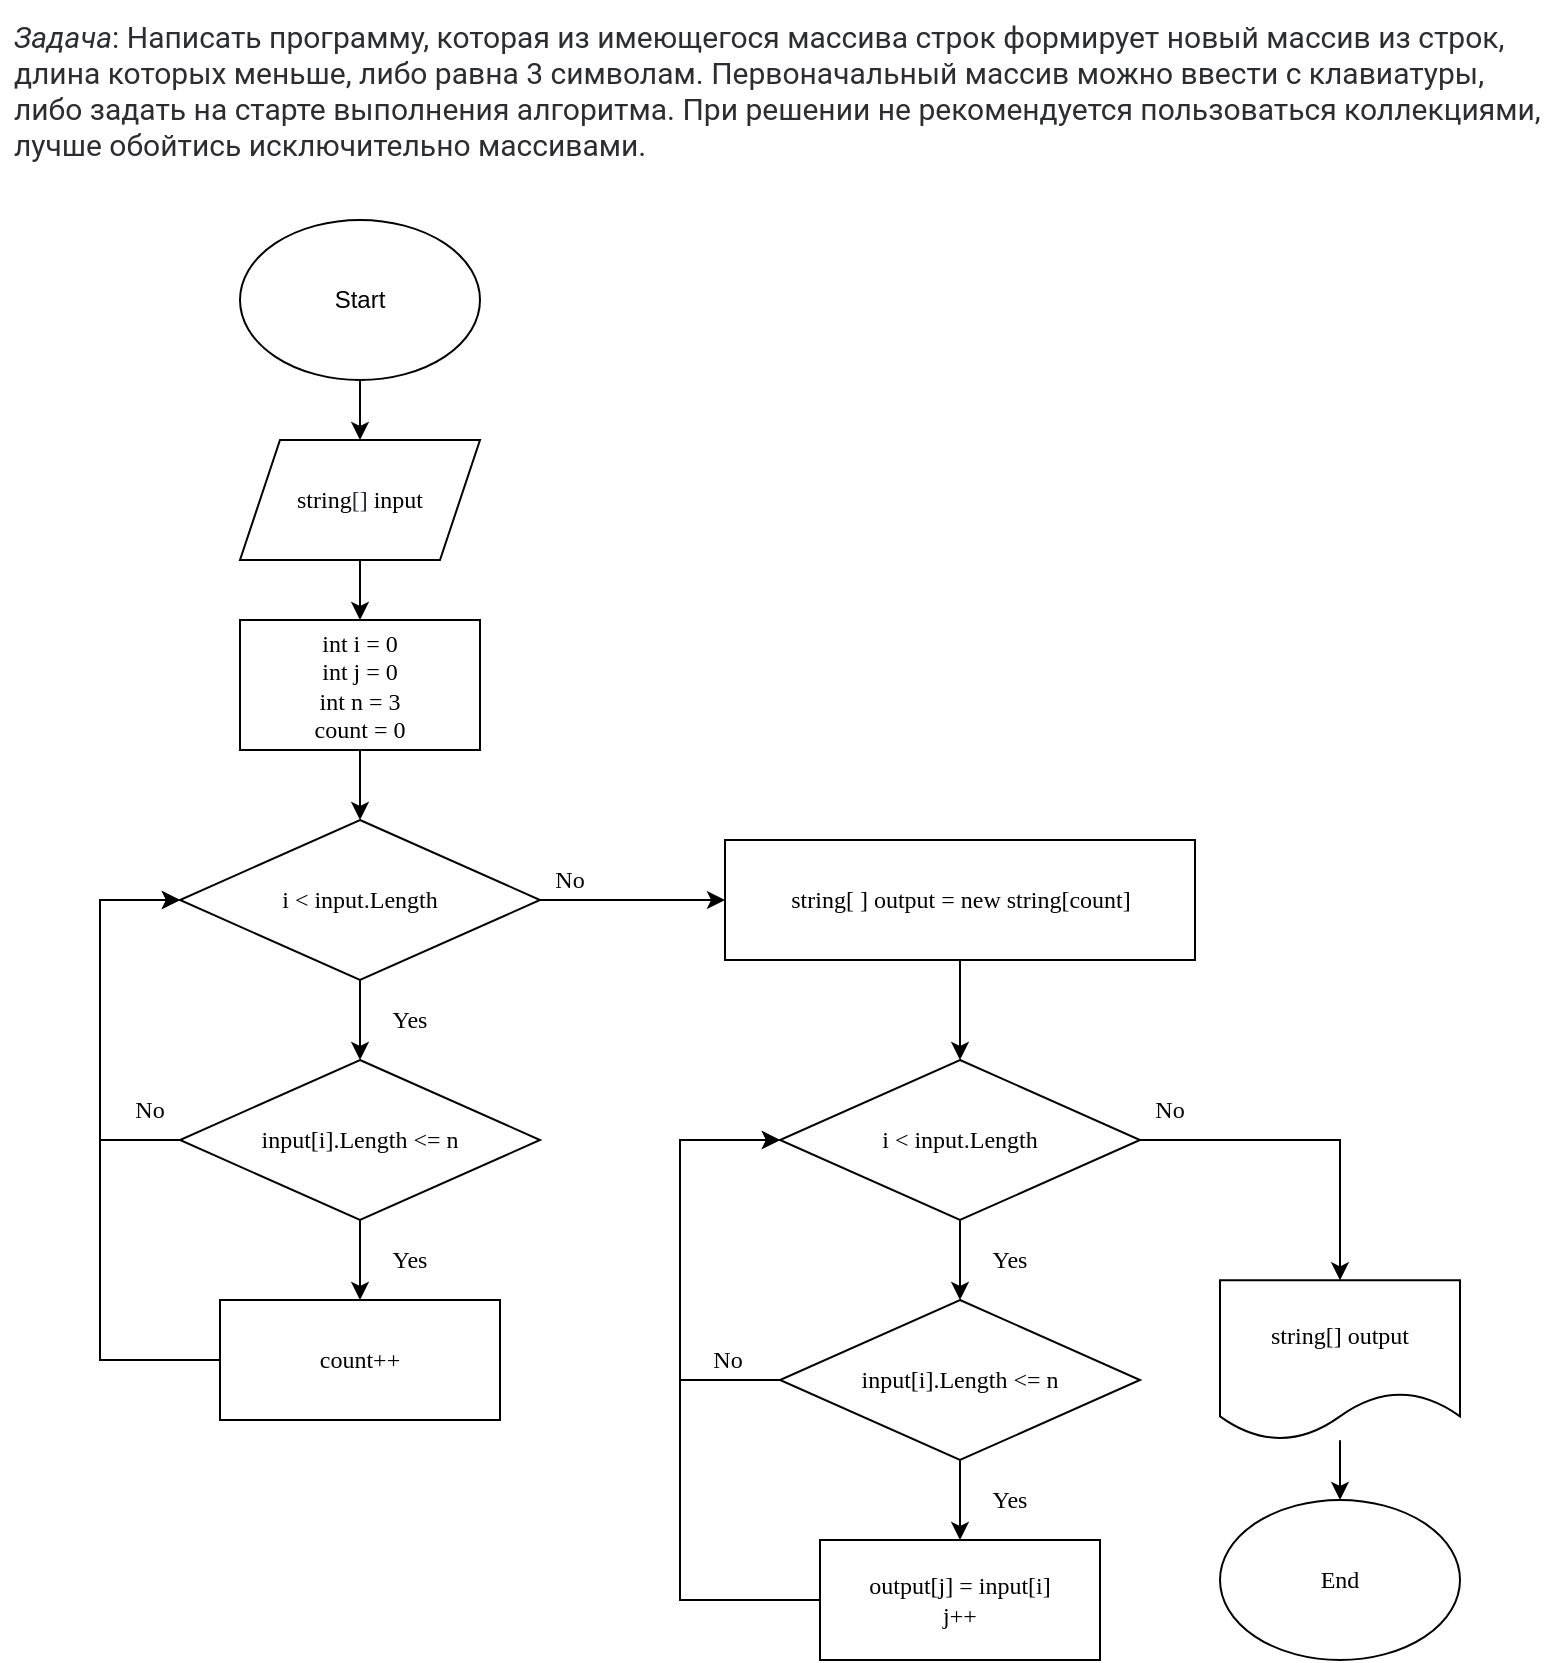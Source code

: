 <mxfile version="20.8.23" type="device"><diagram name="Страница 1" id="D6-qpD2QD2WJp0TEqOyw"><mxGraphModel dx="1434" dy="796" grid="1" gridSize="10" guides="1" tooltips="1" connect="1" arrows="1" fold="1" page="1" pageScale="1" pageWidth="827" pageHeight="1169" math="0" shadow="0"><root><mxCell id="0"/><mxCell id="1" parent="0"/><mxCell id="1KBPL1E__WeKD2FQwBX9-2" value="&lt;div style=&quot;text-align: left;&quot;&gt;&lt;em style=&quot;background-color: rgb(255, 255, 255); color: rgb(44, 45, 48); font-family: Roboto, &amp;quot;San Francisco&amp;quot;, &amp;quot;Helvetica Neue&amp;quot;, Helvetica, Arial; font-size: 15px; box-sizing: border-box;&quot;&gt;Задача&lt;/em&gt;&lt;span style=&quot;background-color: rgb(255, 255, 255); color: rgb(44, 45, 48); font-family: Roboto, &amp;quot;San Francisco&amp;quot;, &amp;quot;Helvetica Neue&amp;quot;, Helvetica, Arial; font-size: 15px;&quot;&gt;: Написать программу, которая из имеющегося массива строк формирует новый массив из строк,&amp;nbsp;&lt;/span&gt;&lt;br&gt;&lt;/div&gt;&lt;em style=&quot;box-sizing: border-box; color: rgb(44, 45, 48); font-family: Roboto, &amp;quot;San Francisco&amp;quot;, &amp;quot;Helvetica Neue&amp;quot;, Helvetica, Arial; font-size: 15px; font-variant-ligatures: normal; font-variant-caps: normal; font-weight: 400; letter-spacing: normal; orphans: 2; text-indent: 0px; text-transform: none; widows: 2; word-spacing: 0px; -webkit-text-stroke-width: 0px; background-color: rgb(255, 255, 255); text-decoration-thickness: initial; text-decoration-style: initial; text-decoration-color: initial;&quot;&gt;&lt;div style=&quot;text-align: left;&quot;&gt;&lt;span style=&quot;font-style: normal;&quot;&gt;длина которых меньше, либо равна 3 символам.&amp;nbsp;&lt;/span&gt;&lt;span style=&quot;font-style: normal;&quot;&gt;Первоначальный массив можно ввести с клавиатуры,&amp;nbsp;&lt;/span&gt;&lt;/div&gt;&lt;div style=&quot;text-align: left;&quot;&gt;&lt;span style=&quot;font-style: normal;&quot;&gt;либо задать на старте выполнения алгоритма. При решении не рекомендуется пользоваться коллекциями,&amp;nbsp;&lt;/span&gt;&lt;/div&gt;&lt;div style=&quot;text-align: left;&quot;&gt;&lt;span style=&quot;font-style: normal;&quot;&gt;лучше обойтись исключительно массивами.&lt;/span&gt;&lt;/div&gt;&lt;/em&gt;" style="text;html=1;align=center;verticalAlign=middle;resizable=0;points=[];autosize=1;strokeColor=none;fillColor=none;" parent="1" vertex="1"><mxGeometry x="24" y="70" width="780" height="90" as="geometry"/></mxCell><mxCell id="JLvJo4VUmA9LXhmviEnV-1" style="edgeStyle=orthogonalEdgeStyle;rounded=0;orthogonalLoop=1;jettySize=auto;html=1;exitX=0.5;exitY=1;exitDx=0;exitDy=0;entryX=0.5;entryY=0;entryDx=0;entryDy=0;fontFamily=Verdana;" parent="1" source="JLvJo4VUmA9LXhmviEnV-2" target="JLvJo4VUmA9LXhmviEnV-18" edge="1"><mxGeometry relative="1" as="geometry"/></mxCell><mxCell id="JLvJo4VUmA9LXhmviEnV-2" value="Start" style="ellipse;whiteSpace=wrap;html=1;" parent="1" vertex="1"><mxGeometry x="144" y="180" width="120" height="80" as="geometry"/></mxCell><mxCell id="JLvJo4VUmA9LXhmviEnV-6" value="" style="edgeStyle=orthogonalEdgeStyle;rounded=0;orthogonalLoop=1;jettySize=auto;html=1;fontFamily=Verdana;" parent="1" source="JLvJo4VUmA9LXhmviEnV-7" target="JLvJo4VUmA9LXhmviEnV-16" edge="1"><mxGeometry relative="1" as="geometry"/></mxCell><mxCell id="JLvJo4VUmA9LXhmviEnV-7" value="&lt;div style=&quot;text-align: start;&quot;&gt;&lt;span style=&quot;background-color: initial;&quot;&gt;string&lt;/span&gt;&lt;span style=&quot;background-color: initial;&quot;&gt;[]&lt;/span&gt;&lt;span style=&quot;background-color: initial;&quot;&gt;&amp;nbsp;&lt;/span&gt;&lt;font&gt;&lt;span style=&quot;background-color: rgb(255, 255, 255);&quot;&gt;output&lt;/span&gt;&lt;/font&gt;&lt;/div&gt;" style="shape=document;whiteSpace=wrap;html=1;boundedLbl=1;fontFamily=Verdana;" parent="1" vertex="1"><mxGeometry x="634" y="710.17" width="120" height="80" as="geometry"/></mxCell><mxCell id="JLvJo4VUmA9LXhmviEnV-14" style="edgeStyle=orthogonalEdgeStyle;rounded=0;orthogonalLoop=1;jettySize=auto;html=1;entryX=0.5;entryY=0;entryDx=0;entryDy=0;fontFamily=Verdana;" parent="1" source="JLvJo4VUmA9LXhmviEnV-15" target="w1wntjRhNqdgAZd0dlEy-1" edge="1"><mxGeometry relative="1" as="geometry"><mxPoint x="204" y="475" as="targetPoint"/></mxGeometry></mxCell><mxCell id="JLvJo4VUmA9LXhmviEnV-15" value="int i = 0&lt;br&gt;int j = 0&lt;br&gt;int n = 3&lt;br&gt;count = 0" style="rounded=0;whiteSpace=wrap;html=1;fontFamily=Verdana;" parent="1" vertex="1"><mxGeometry x="144" y="380" width="120" height="65" as="geometry"/></mxCell><mxCell id="JLvJo4VUmA9LXhmviEnV-16" value="End" style="ellipse;whiteSpace=wrap;html=1;fontFamily=Verdana;" parent="1" vertex="1"><mxGeometry x="634" y="820" width="120" height="80" as="geometry"/></mxCell><mxCell id="JLvJo4VUmA9LXhmviEnV-17" style="edgeStyle=orthogonalEdgeStyle;rounded=0;orthogonalLoop=1;jettySize=auto;html=1;exitX=0.5;exitY=1;exitDx=0;exitDy=0;entryX=0.5;entryY=0;entryDx=0;entryDy=0;fontFamily=Verdana;" parent="1" source="JLvJo4VUmA9LXhmviEnV-18" target="JLvJo4VUmA9LXhmviEnV-15" edge="1"><mxGeometry relative="1" as="geometry"/></mxCell><mxCell id="JLvJo4VUmA9LXhmviEnV-18" value="string&lt;span style=&quot;color: rgb(36, 41, 47); text-align: start; background-color: rgb(255, 255, 255);&quot;&gt;[] &lt;/span&gt;&lt;span style=&quot;box-sizing: border-box; color: var(--color-prettylights-syntax-entity); text-align: start; background-color: rgb(255, 255, 255);&quot; class=&quot;pl-en&quot;&gt;input&lt;/span&gt;" style="shape=parallelogram;perimeter=parallelogramPerimeter;whiteSpace=wrap;html=1;fixedSize=1;fontFamily=Verdana;" parent="1" vertex="1"><mxGeometry x="144" y="290" width="120" height="60" as="geometry"/></mxCell><mxCell id="w1wntjRhNqdgAZd0dlEy-4" value="" style="edgeStyle=orthogonalEdgeStyle;rounded=0;orthogonalLoop=1;jettySize=auto;html=1;fontFamily=Verdana;" edge="1" parent="1" source="w1wntjRhNqdgAZd0dlEy-1" target="w1wntjRhNqdgAZd0dlEy-3"><mxGeometry relative="1" as="geometry"/></mxCell><mxCell id="w1wntjRhNqdgAZd0dlEy-11" value="" style="edgeStyle=orthogonalEdgeStyle;rounded=0;orthogonalLoop=1;jettySize=auto;html=1;fontFamily=Verdana;" edge="1" parent="1" source="w1wntjRhNqdgAZd0dlEy-1" target="w1wntjRhNqdgAZd0dlEy-10"><mxGeometry relative="1" as="geometry"/></mxCell><mxCell id="w1wntjRhNqdgAZd0dlEy-1" value="i &amp;lt; input.Length" style="rhombus;whiteSpace=wrap;html=1;fontFamily=Verdana;" vertex="1" parent="1"><mxGeometry x="114" y="480" width="180" height="80" as="geometry"/></mxCell><mxCell id="w1wntjRhNqdgAZd0dlEy-6" value="" style="edgeStyle=orthogonalEdgeStyle;rounded=0;orthogonalLoop=1;jettySize=auto;html=1;fontFamily=Verdana;" edge="1" parent="1" source="w1wntjRhNqdgAZd0dlEy-3" target="w1wntjRhNqdgAZd0dlEy-5"><mxGeometry relative="1" as="geometry"/></mxCell><mxCell id="w1wntjRhNqdgAZd0dlEy-9" style="edgeStyle=orthogonalEdgeStyle;rounded=0;orthogonalLoop=1;jettySize=auto;html=1;exitX=0;exitY=0.5;exitDx=0;exitDy=0;entryX=0;entryY=0.5;entryDx=0;entryDy=0;fontFamily=Verdana;" edge="1" parent="1" source="w1wntjRhNqdgAZd0dlEy-3" target="w1wntjRhNqdgAZd0dlEy-1"><mxGeometry relative="1" as="geometry"><Array as="points"><mxPoint x="74" y="640"/><mxPoint x="74" y="520"/></Array></mxGeometry></mxCell><mxCell id="w1wntjRhNqdgAZd0dlEy-3" value="input[i].Length &amp;lt;= n" style="rhombus;whiteSpace=wrap;html=1;fontFamily=Verdana;" vertex="1" parent="1"><mxGeometry x="114" y="600" width="180" height="80" as="geometry"/></mxCell><mxCell id="w1wntjRhNqdgAZd0dlEy-8" style="edgeStyle=orthogonalEdgeStyle;rounded=0;orthogonalLoop=1;jettySize=auto;html=1;exitX=0;exitY=0.5;exitDx=0;exitDy=0;entryX=0;entryY=0.5;entryDx=0;entryDy=0;fontFamily=Verdana;" edge="1" parent="1" source="w1wntjRhNqdgAZd0dlEy-5" target="w1wntjRhNqdgAZd0dlEy-1"><mxGeometry relative="1" as="geometry"><Array as="points"><mxPoint x="74" y="750"/><mxPoint x="74" y="520"/></Array></mxGeometry></mxCell><mxCell id="w1wntjRhNqdgAZd0dlEy-5" value="count++" style="rounded=0;whiteSpace=wrap;html=1;fontFamily=Verdana;" vertex="1" parent="1"><mxGeometry x="134" y="720" width="140" height="60" as="geometry"/></mxCell><mxCell id="w1wntjRhNqdgAZd0dlEy-19" value="" style="edgeStyle=orthogonalEdgeStyle;rounded=0;orthogonalLoop=1;jettySize=auto;html=1;fontFamily=Verdana;" edge="1" parent="1" source="w1wntjRhNqdgAZd0dlEy-10" target="w1wntjRhNqdgAZd0dlEy-13"><mxGeometry relative="1" as="geometry"/></mxCell><mxCell id="w1wntjRhNqdgAZd0dlEy-10" value="string[ ] output = new string[count]" style="rounded=0;whiteSpace=wrap;html=1;fontFamily=Verdana;" vertex="1" parent="1"><mxGeometry x="386.5" y="490" width="235" height="60" as="geometry"/></mxCell><mxCell id="w1wntjRhNqdgAZd0dlEy-12" value="" style="edgeStyle=orthogonalEdgeStyle;rounded=0;orthogonalLoop=1;jettySize=auto;html=1;fontFamily=Verdana;" edge="1" parent="1" source="w1wntjRhNqdgAZd0dlEy-13" target="w1wntjRhNqdgAZd0dlEy-16"><mxGeometry relative="1" as="geometry"/></mxCell><mxCell id="w1wntjRhNqdgAZd0dlEy-22" style="edgeStyle=orthogonalEdgeStyle;rounded=0;orthogonalLoop=1;jettySize=auto;html=1;exitX=1;exitY=0.5;exitDx=0;exitDy=0;entryX=0.5;entryY=0;entryDx=0;entryDy=0;fontFamily=Verdana;" edge="1" parent="1" source="w1wntjRhNqdgAZd0dlEy-13" target="JLvJo4VUmA9LXhmviEnV-7"><mxGeometry relative="1" as="geometry"/></mxCell><mxCell id="w1wntjRhNqdgAZd0dlEy-13" value="i &amp;lt; input.Length" style="rhombus;whiteSpace=wrap;html=1;fontFamily=Verdana;" vertex="1" parent="1"><mxGeometry x="414" y="600" width="180" height="80" as="geometry"/></mxCell><mxCell id="w1wntjRhNqdgAZd0dlEy-14" value="" style="edgeStyle=orthogonalEdgeStyle;rounded=0;orthogonalLoop=1;jettySize=auto;html=1;fontFamily=Verdana;" edge="1" parent="1" source="w1wntjRhNqdgAZd0dlEy-16" target="w1wntjRhNqdgAZd0dlEy-18"><mxGeometry relative="1" as="geometry"/></mxCell><mxCell id="w1wntjRhNqdgAZd0dlEy-15" style="edgeStyle=orthogonalEdgeStyle;rounded=0;orthogonalLoop=1;jettySize=auto;html=1;exitX=0;exitY=0.5;exitDx=0;exitDy=0;entryX=0;entryY=0.5;entryDx=0;entryDy=0;fontFamily=Verdana;" edge="1" parent="1" source="w1wntjRhNqdgAZd0dlEy-16" target="w1wntjRhNqdgAZd0dlEy-13"><mxGeometry relative="1" as="geometry"><Array as="points"><mxPoint x="364" y="760"/><mxPoint x="364" y="640"/></Array></mxGeometry></mxCell><mxCell id="w1wntjRhNqdgAZd0dlEy-16" value="input[i].Length &amp;lt;= n" style="rhombus;whiteSpace=wrap;html=1;fontFamily=Verdana;" vertex="1" parent="1"><mxGeometry x="414" y="720" width="180" height="80" as="geometry"/></mxCell><mxCell id="w1wntjRhNqdgAZd0dlEy-17" style="edgeStyle=orthogonalEdgeStyle;rounded=0;orthogonalLoop=1;jettySize=auto;html=1;exitX=0;exitY=0.5;exitDx=0;exitDy=0;entryX=0;entryY=0.5;entryDx=0;entryDy=0;fontFamily=Verdana;" edge="1" parent="1" source="w1wntjRhNqdgAZd0dlEy-18" target="w1wntjRhNqdgAZd0dlEy-13"><mxGeometry relative="1" as="geometry"><Array as="points"><mxPoint x="364" y="870"/><mxPoint x="364" y="640"/></Array></mxGeometry></mxCell><mxCell id="w1wntjRhNqdgAZd0dlEy-18" value="output[j] = input[i]&lt;br&gt;j++" style="rounded=0;whiteSpace=wrap;html=1;fontFamily=Verdana;" vertex="1" parent="1"><mxGeometry x="434" y="840" width="140" height="60" as="geometry"/></mxCell><mxCell id="w1wntjRhNqdgAZd0dlEy-23" value="Yes" style="text;html=1;strokeColor=none;fillColor=none;align=center;verticalAlign=middle;whiteSpace=wrap;rounded=0;fontFamily=Verdana;" vertex="1" parent="1"><mxGeometry x="214" y="570" width="30" height="20" as="geometry"/></mxCell><mxCell id="w1wntjRhNqdgAZd0dlEy-24" value="Yes" style="text;html=1;strokeColor=none;fillColor=none;align=center;verticalAlign=middle;whiteSpace=wrap;rounded=0;fontFamily=Verdana;" vertex="1" parent="1"><mxGeometry x="214" y="690" width="30" height="20" as="geometry"/></mxCell><mxCell id="w1wntjRhNqdgAZd0dlEy-25" value="Yes" style="text;html=1;strokeColor=none;fillColor=none;align=center;verticalAlign=middle;whiteSpace=wrap;rounded=0;fontFamily=Verdana;" vertex="1" parent="1"><mxGeometry x="514" y="690.17" width="30" height="20" as="geometry"/></mxCell><mxCell id="w1wntjRhNqdgAZd0dlEy-26" value="Yes" style="text;html=1;strokeColor=none;fillColor=none;align=center;verticalAlign=middle;whiteSpace=wrap;rounded=0;fontFamily=Verdana;" vertex="1" parent="1"><mxGeometry x="514" y="810" width="30" height="20" as="geometry"/></mxCell><mxCell id="w1wntjRhNqdgAZd0dlEy-27" value="No" style="text;html=1;strokeColor=none;fillColor=none;align=center;verticalAlign=middle;whiteSpace=wrap;rounded=0;fontFamily=Verdana;" vertex="1" parent="1"><mxGeometry x="84" y="615" width="30" height="20" as="geometry"/></mxCell><mxCell id="w1wntjRhNqdgAZd0dlEy-28" value="No" style="text;html=1;strokeColor=none;fillColor=none;align=center;verticalAlign=middle;whiteSpace=wrap;rounded=0;fontFamily=Verdana;" vertex="1" parent="1"><mxGeometry x="294" y="500" width="30" height="20" as="geometry"/></mxCell><mxCell id="w1wntjRhNqdgAZd0dlEy-29" value="No" style="text;html=1;strokeColor=none;fillColor=none;align=center;verticalAlign=middle;whiteSpace=wrap;rounded=0;fontFamily=Verdana;" vertex="1" parent="1"><mxGeometry x="594" y="615" width="30" height="20" as="geometry"/></mxCell><mxCell id="w1wntjRhNqdgAZd0dlEy-30" value="No" style="text;html=1;strokeColor=none;fillColor=none;align=center;verticalAlign=middle;whiteSpace=wrap;rounded=0;fontFamily=Verdana;" vertex="1" parent="1"><mxGeometry x="373" y="740" width="30" height="20" as="geometry"/></mxCell></root></mxGraphModel></diagram></mxfile>